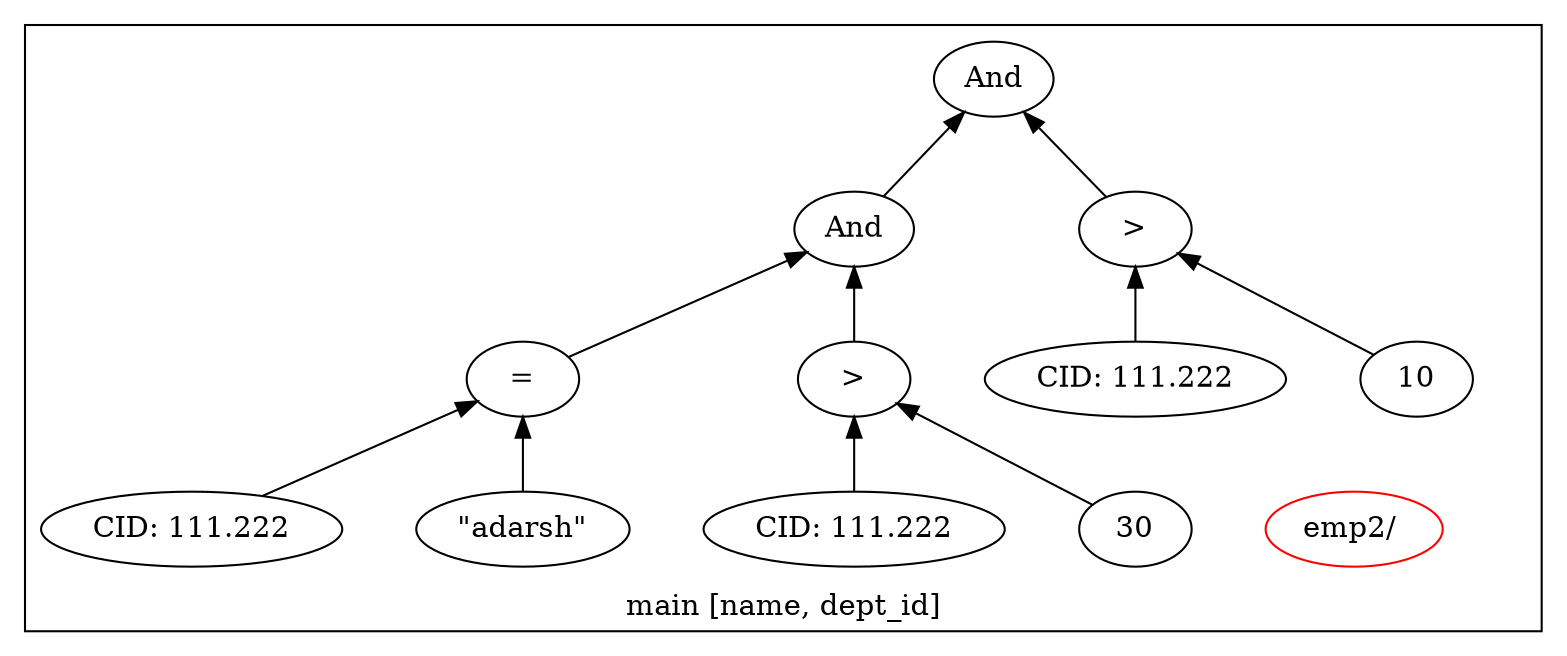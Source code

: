 digraph example1 {
    rankdir=BT;
    nodesep=0.5;
    ordering="in";
  subgraph cluster_main {
    label = "main [name, dept_id]";
    "main_pt"[shape=point, color=white];
    "QUN_0"[label="emp2/ ", color=red]
    exprnodeNodeId13v1[label="And"];
    exprnodeNodeId9v1 -> exprnodeNodeId13v1;
    exprnodeNodeId9v1[label="And"];
    exprnodeNodeId5v1 -> exprnodeNodeId9v1;
    exprnodeNodeId5v1[label="="];
    exprnodeNodeId3v1 -> exprnodeNodeId5v1;
    exprnodeNodeId3v1[label="CID: 111.222"];
    exprnodeNodeId4v1 -> exprnodeNodeId5v1;
    exprnodeNodeId4v1[label="\"adarsh\""];
    exprnodeNodeId8v1 -> exprnodeNodeId9v1;
    exprnodeNodeId8v1[label=">"];
    exprnodeNodeId6v1 -> exprnodeNodeId8v1;
    exprnodeNodeId6v1[label="CID: 111.222"];
    exprnodeNodeId7v1 -> exprnodeNodeId8v1;
    exprnodeNodeId7v1[label="30"];
    exprnodeNodeId12v1 -> exprnodeNodeId13v1;
    exprnodeNodeId12v1[label=">"];
    exprnodeNodeId10v1 -> exprnodeNodeId12v1;
    exprnodeNodeId10v1[label="CID: 111.222"];
    exprnodeNodeId11v1 -> exprnodeNodeId12v1;
    exprnodeNodeId11v1[label="10"];
}
}
